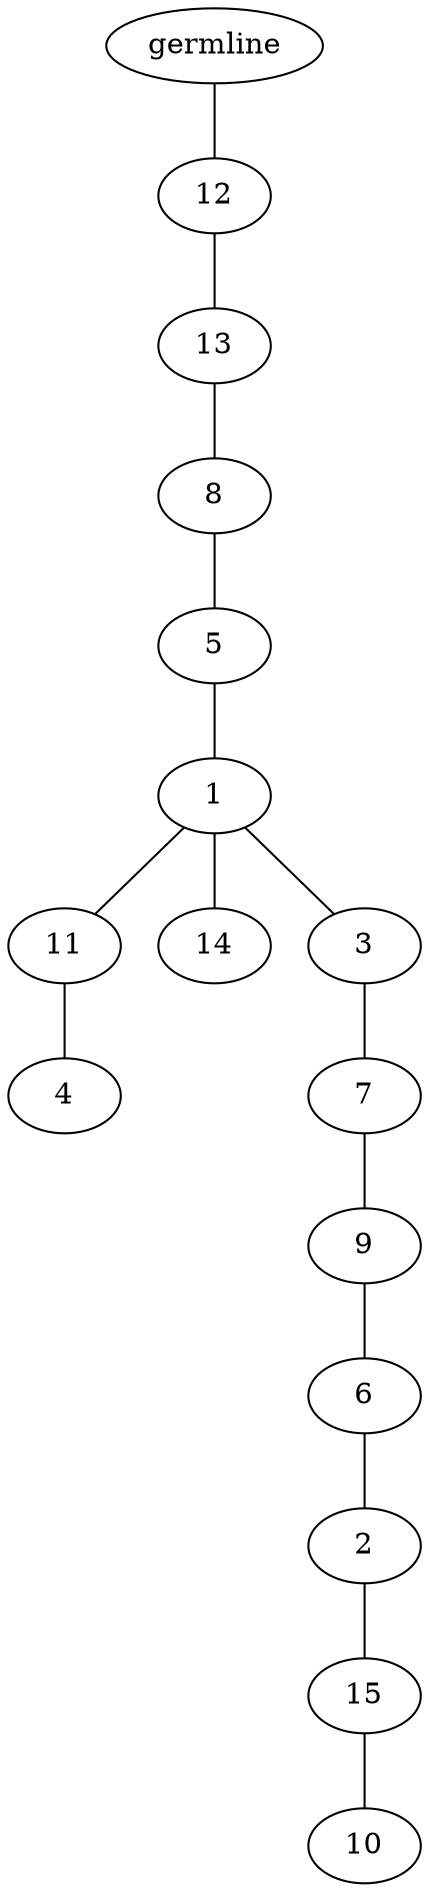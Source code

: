 graph tree {
    "140058015634960" [label="germline"];
    "140058014055584" [label="12"];
    "140058014053136" [label="13"];
    "140058014053184" [label="8"];
    "140058014052416" [label="5"];
    "140058016351136" [label="1"];
    "140058016351808" [label="11"];
    "140058016350512" [label="4"];
    "140058016351520" [label="14"];
    "140058016351040" [label="3"];
    "140058016351856" [label="7"];
    "140058014054624" [label="9"];
    "140058014055824" [label="6"];
    "140058014054096" [label="2"];
    "140058014055680" [label="15"];
    "140058016351232" [label="10"];
    "140058015634960" -- "140058014055584";
    "140058014055584" -- "140058014053136";
    "140058014053136" -- "140058014053184";
    "140058014053184" -- "140058014052416";
    "140058014052416" -- "140058016351136";
    "140058016351136" -- "140058016351808";
    "140058016351136" -- "140058016351520";
    "140058016351136" -- "140058016351040";
    "140058016351808" -- "140058016350512";
    "140058016351040" -- "140058016351856";
    "140058016351856" -- "140058014054624";
    "140058014054624" -- "140058014055824";
    "140058014055824" -- "140058014054096";
    "140058014054096" -- "140058014055680";
    "140058014055680" -- "140058016351232";
}
